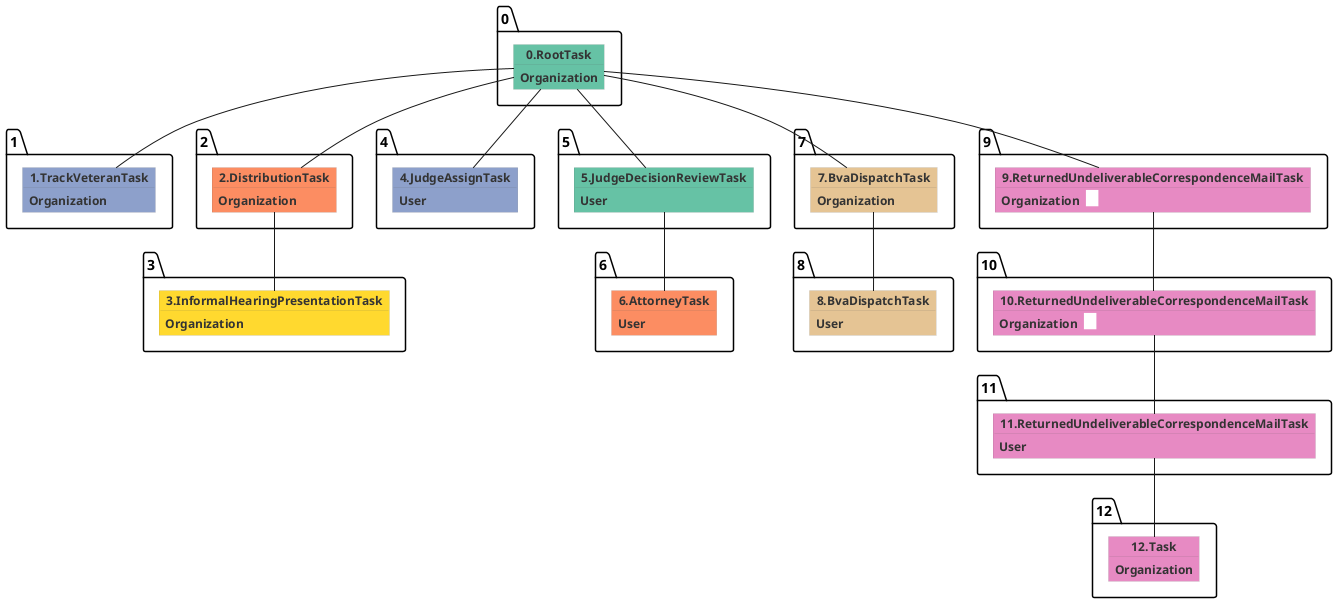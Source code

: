 @startuml
skinparam {
  ObjectBorderColor #555
  ObjectBorderThickness 0
  ObjectFontStyle bold
  ObjectFontSize 14
  ObjectAttributeFontColor #333
  ObjectAttributeFontSize 12
}
  object 0.RootTask #66c2a5 {
Organization
}
  object 1.TrackVeteranTask #8da0cb {
Organization
}
  object 2.DistributionTask #fc8d62 {
Organization
}
  object 3.InformalHearingPresentationTask #ffd92f {
Organization
}
  object 4.JudgeAssignTask #8da0cb {
User
}
  object 5.JudgeDecisionReviewTask #66c2a5 {
User
}
  object 6.AttorneyTask #fc8d62 {
User
}
  object 7.BvaDispatchTask #e5c494 {
Organization
}
  object 8.BvaDispatchTask #e5c494 {
User
}
  object 9.ReturnedUndeliverableCorrespondenceMailTask #e78ac3 {
Organization  <back:white>    </back>
}
  object 10.ReturnedUndeliverableCorrespondenceMailTask #e78ac3 {
Organization  <back:white>    </back>
}
  object 11.ReturnedUndeliverableCorrespondenceMailTask #e78ac3 {
User
}
  object 12.Task #e78ac3 {
Organization
}
0.RootTask -- 1.TrackVeteranTask
0.RootTask -- 2.DistributionTask
2.DistributionTask -- 3.InformalHearingPresentationTask
0.RootTask -- 4.JudgeAssignTask
0.RootTask -- 5.JudgeDecisionReviewTask
5.JudgeDecisionReviewTask -- 6.AttorneyTask
0.RootTask -- 7.BvaDispatchTask
7.BvaDispatchTask -- 8.BvaDispatchTask
0.RootTask -- 9.ReturnedUndeliverableCorrespondenceMailTask
9.ReturnedUndeliverableCorrespondenceMailTask -- 10.ReturnedUndeliverableCorrespondenceMailTask
10.ReturnedUndeliverableCorrespondenceMailTask -- 11.ReturnedUndeliverableCorrespondenceMailTask
11.ReturnedUndeliverableCorrespondenceMailTask -- 12.Task
@enduml
